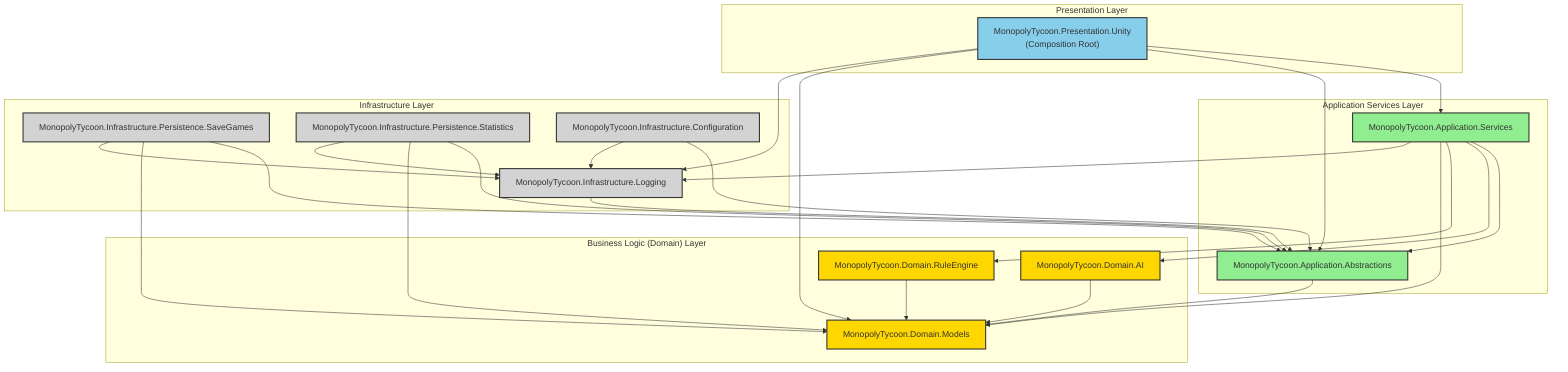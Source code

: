 graph TD
    subgraph Presentation Layer
        REPO_PU_010["MonopolyTycoon.Presentation.Unity<br>(Composition Root)"]
    end

    subgraph "Application Services Layer"
        REPO_AS_005["MonopolyTycoon.Application.Services"]
        REPO_AA_004["MonopolyTycoon.Application.Abstractions"]
    end

    subgraph "Business Logic (Domain) Layer"
        REPO_DA_003["MonopolyTycoon.Domain.AI"]
        REPO_DR_002["MonopolyTycoon.Domain.RuleEngine"]
        REPO_DM_001["MonopolyTycoon.Domain.Models"]
    end

    subgraph "Infrastructure Layer"
        REPO_IP_SG_008["MonopolyTycoon.Infrastructure.Persistence.SaveGames"]
        REPO_IP_ST_009["MonopolyTycoon.Infrastructure.Persistence.Statistics"]
        REPO_IC_007["MonopolyTycoon.Infrastructure.Configuration"]
        REPO_IL_006["MonopolyTycoon.Infrastructure.Logging"]
    end

    %% Dependencies
    REPO_PU_010 --> REPO_AS_005
    REPO_PU_010 --> REPO_AA_004
    REPO_PU_010 --> REPO_DM_001
    REPO_PU_010 --> REPO_IL_006

    REPO_AS_005 --> REPO_AA_004
    REPO_AS_005 --> REPO_DA_003
    REPO_AS_005 --> REPO_DR_002
    REPO_AS_005 --> REPO_DM_001
    REPO_AS_005 --> REPO_IL_006

    REPO_AA_004 --> REPO_DM_001

    REPO_DA_003 --> REPO_DM_001
    REPO_DR_002 --> REPO_DM_001

    REPO_IP_SG_008 --> REPO_AA_004
    REPO_IP_SG_008 --> REPO_DM_001
    REPO_IP_SG_008 --> REPO_IL_006

    REPO_IP_ST_009 --> REPO_AA_004
    REPO_IP_ST_009 --> REPO_DM_001
    REPO_IP_ST_009 --> REPO_IL_006

    REPO_IC_007 --> REPO_AA_004
    REPO_IC_007 --> REPO_IL_006

    REPO_IL_006 --> REPO_AA_004

    %% Styling
    classDef presentation fill:#87CEEB,stroke:#333,stroke-width:2px;
    classDef app fill:#90EE90,stroke:#333,stroke-width:2px;
    classDef domain fill:#FFD700,stroke:#333,stroke-width:2px;
    classDef infra fill:#D3D3D3,stroke:#333,stroke-width:2px;

    class REPO_PU_010 presentation;
    class REPO_AS_005,REPO_AA_004 app;
    class REPO_DA_003,REPO_DR_002,REPO_DM_001 domain;
    class REPO_IP_SG_008,REPO_IP_ST_009,REPO_IC_007,REPO_IL_006 infra;